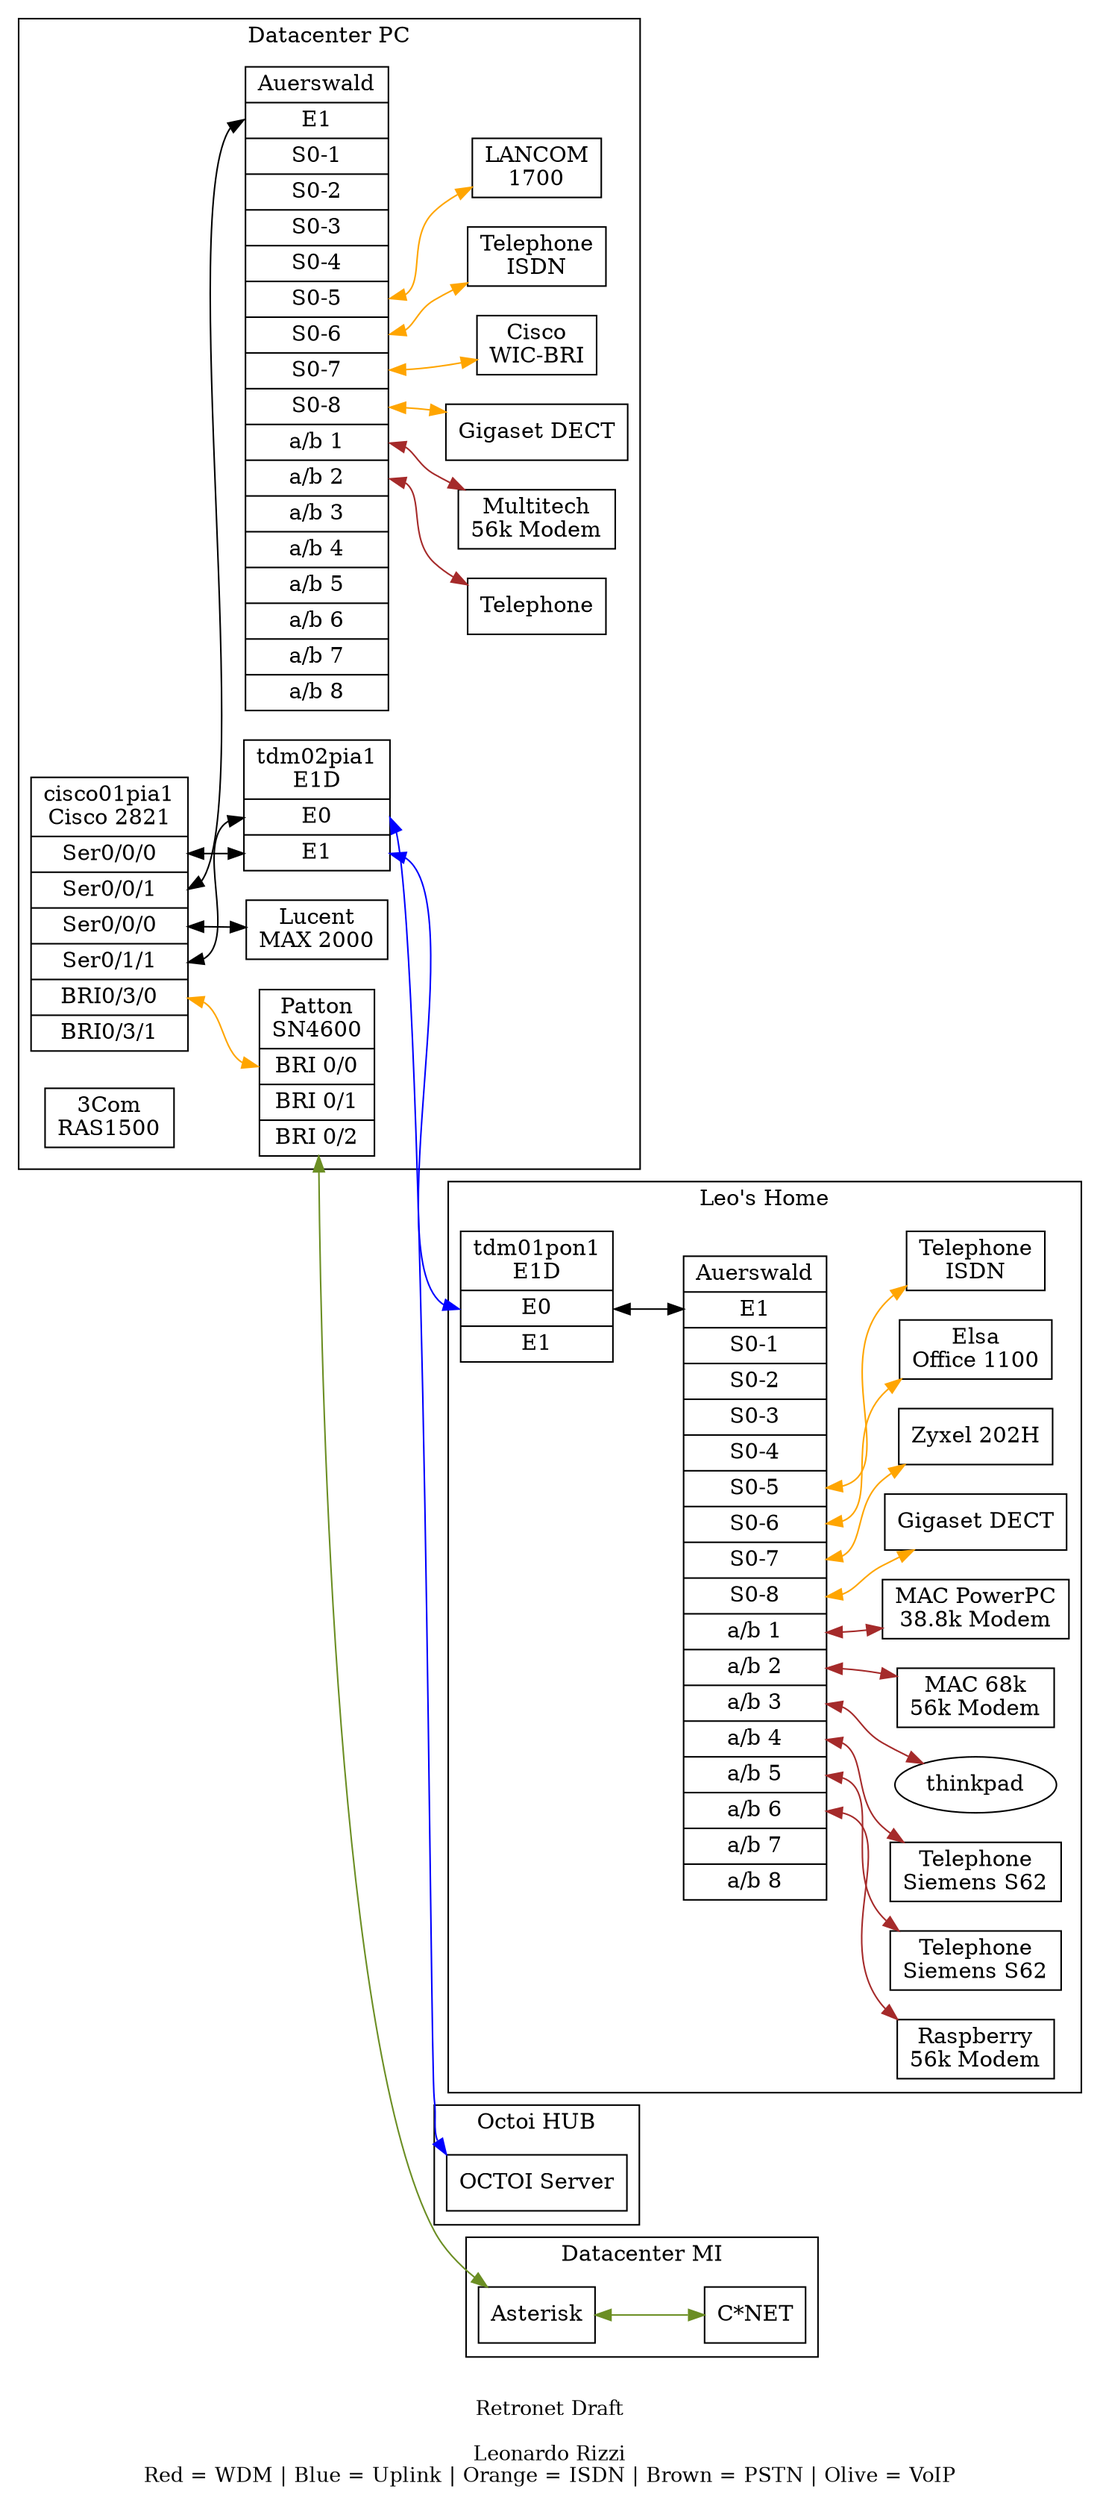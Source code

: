 graph TDM {
//graph [nodesep=0.5, ranksep=0.5];
//rankdir=RL;
rankdir=LR;
//clusterrank=none
compound=true;
edge [dir="both"]
//concentrate=true

subgraph cluster0 {
  label="Datacenter PC";
  compt01pia1 [shape=record,label="<host>Auerswald|<e1>E1|<s01>S0-1|<s02>S0-2|<s03>S0-3|<s04>S0-4|<s05>S0-5|<s06>S0-6|<s07>S0-7|<s08>S0-8|<ab1>a/b 1|<ab2>a/b 2|<ab3>a/b 3|<ab4>a/b 4|<ab5>a/b 5|<ab6>a/b 6|<ab7>a/b 7|<ab8>a/b 8"];
  //tdm01pia1 [shape=record,label="<host>tdm01pia1\nPacketBand|<e1>E1"];
  tdm02pia1 [shape=record,label="<host>tdm02pia1\nE1D|<e0>E0|<e1>E1"];

  cisco01pia1 [shape=record,label="<host>cisco01pia1\nCisco 2821|<s000>Ser0/0/0|<s001>Ser0/0/1|<s010>Ser0/0/0|<s011>Ser0/1/1|<bri030>BRI0/3/0|<bri031>BRI0/3/1"];

  ras01pia1 [shape=record,label="<host>3Com\nRAS1500"]
  max01pia1 [shape=record,label="<host>Lucent\nMAX 2000"]

  r01pia1 [shape=record,label="<host>Cisco\nWIC-BRI"]
  r02pia1 [shape=record,label="<host>LANCOM\n1700"]

  modem01pia1 [shape=record,label="Multitech\n56k Modem"];

  tel01pia1 [shape=record,label="Telephone"];


  gigaset01pia1 [shape=record,label="Gigaset DECT"];

  itel01pia1 [shape=record,label="Telephone\nISDN"];

  patton01 [shape=record,label="<host>Patton\nSN4600|<bri00>BRI 0/0|<bri01>BRI 0/1|<bri02>BRI 0/2"]

  subgraph cluster_00 {
  label="External"
//  Telnet [shape=record,label="<host>Telnet|<transit>Transit|<access>Access"];
//  MinapF [shape=record,label="<host>Minap Telnet|<p01>Port 01|<p02> Port 02|<p03> Port 03"];
}
}

subgraph cluster1 {
  label="Datacenter MI";
  //compt01mil1 [shape=record,label="<host>compt01mil1\nAuerswald|<e1>E1|<s01>S0-1|<s02>S0-2|<s03>S0-3|<s04>S0-4|<s05>S0-5|<s06>S0-6|<s07>S0-7|<s08>S0-8|"];
  //tdm01mil1 [shape=record,label="<host>tdm01mil1\nPacketBand|<e1>E1"];
  
  //r01mil1 [shape=record,label="<host>Cisco\nWIC-BRI"]
  //patton01mil1 [shape=record,label="<host>Patton\nSmartNode"]
  pbx02mil1 [shape=record,label="<host>Asterisk"]

  cnet [shape=record,label="<host>C*NET"]



  // Service provider
  subgraph cluster_10 {
  label="External"
}
}

subgraph cluster2 {
  label="Leo's Home";
  compt01pon1 [shape=record,label="<host>Auerswald|<e1>E1|<s01>S0-1|<s02>S0-2|<s03>S0-3|<s04>S0-4|<s05>S0-5|<s06>S0-6|<s07>S0-7|<s08>S0-8|<ab1>a/b 1|<ab2>a/b 2|<ab3>a/b 3|<ab4>a/b 4|<ab5>a/b 5|<ab6>a/b 6|<ab7>a/b 7|<ab8>a/b 8"];
  tdm01pon1 [shape=record,label="<host>tdm01pon1\nE1D|<e0>E0|<e1>E1"];

  gigaset01pon1 [shape=record,label="Gigaset DECT"];
  r02pon1 [shape=record,label="Zyxel 202H"]
  r01pon1 [shape=record,label="Elsa\nOffice 1100"]


  tel01pon1 [shape=record,label="Telephone\nSiemens S62"];
  tel02pon1 [shape=record,label="Telephone\nSiemens S62"];

  itel01pon1 [shape=record,label="Telephone\nISDN"];
  
  modem01pon1 [shape=record,label="MAC PowerPC\n38.8k Modem"];
  modem02pon1 [shape=record,label="MAC 68k\n56k Modem"];
  modem03pon1 [shape=record,label="Raspberry\n56k Modem"];

  thinkpad


  // Service provider
  subgraph cluster_20 {
  label="External"
}
}

subgraph cluster3 {
  label="Octoi HUB";


  octoihub [shape=record,label="OCTOI Server"];

}


//tdm01mil1:host -- tdm01pia1:host [color=blue]
tdm02pia1:e1 -- tdm01pon1:e0 [color=blue]
tdm02pia1:e0 -- octoihub:host [color=blue]


//PIA1
cisco01pia1:s000 -- tdm02pia1:e1
cisco01pia1:s001 -- compt01pia1:e1
cisco01pia1:s010 -- max01pia1:e1
cisco01pia1:s011 -- tdm02pia1:e0

cisco01pia1:bri030 -- patton01:bri00 [color=orange]



//compt01pia1:s01 -- patton01 [color=orange] temporary at PON1

compt01pia1:s05 -- r02pia1 [color=orange]
compt01pia1:s06 -- itel01pia1 [color=orange]
compt01pia1:s07 -- r01pia1 [color=orange]
compt01pia1:s08 -- gigaset01pia1 [color=orange]

compt01pia1:ab1 -- modem01pia1 [color=brown]
compt01pia1:ab2 -- tel01pia1 [color=brown]


//MIL1
//tdm01mil1:e1 -- compt01mil1:e1 
//compt01mil1:s01 -- r01mil1 [color=orange]
//compt01mil1:s02 -- patton01mil1 [color=orange]
patton01 -- pbx02mil1 [color=olivedrab]
pbx02mil1 -- cnet [color=olivedrab]

//PON
tdm01pon1:e0 -- compt01pon1:e1


compt01pon1:s05 -- itel01pon1 [color=orange]
compt01pon1:s06 -- r01pon1 [color=orange]
compt01pon1:s07 -- r02pon1 [color=orange]
compt01pon1:s08 -- gigaset01pon1 [color=orange]

compt01pon1:ab1 -- modem01pon1 [color=brown]
compt01pon1:ab2 -- modem02pon1 [color=brown]
compt01pon1:ab3 -- thinkpad [color=brown]
compt01pon1:ab4 -- tel01pon1 [color=brown]
compt01pon1:ab5 -- tel02pon1 [color=brown]
compt01pon1:ab6 -- modem03pon1 [color=brown]



label = "\nRetronet Draft\n\nLeonardo Rizzi\nRed = WDM | Blue = Uplink | Orange = ISDN | Brown = PSTN | Olive = VoIP";
fontsize=13;
}